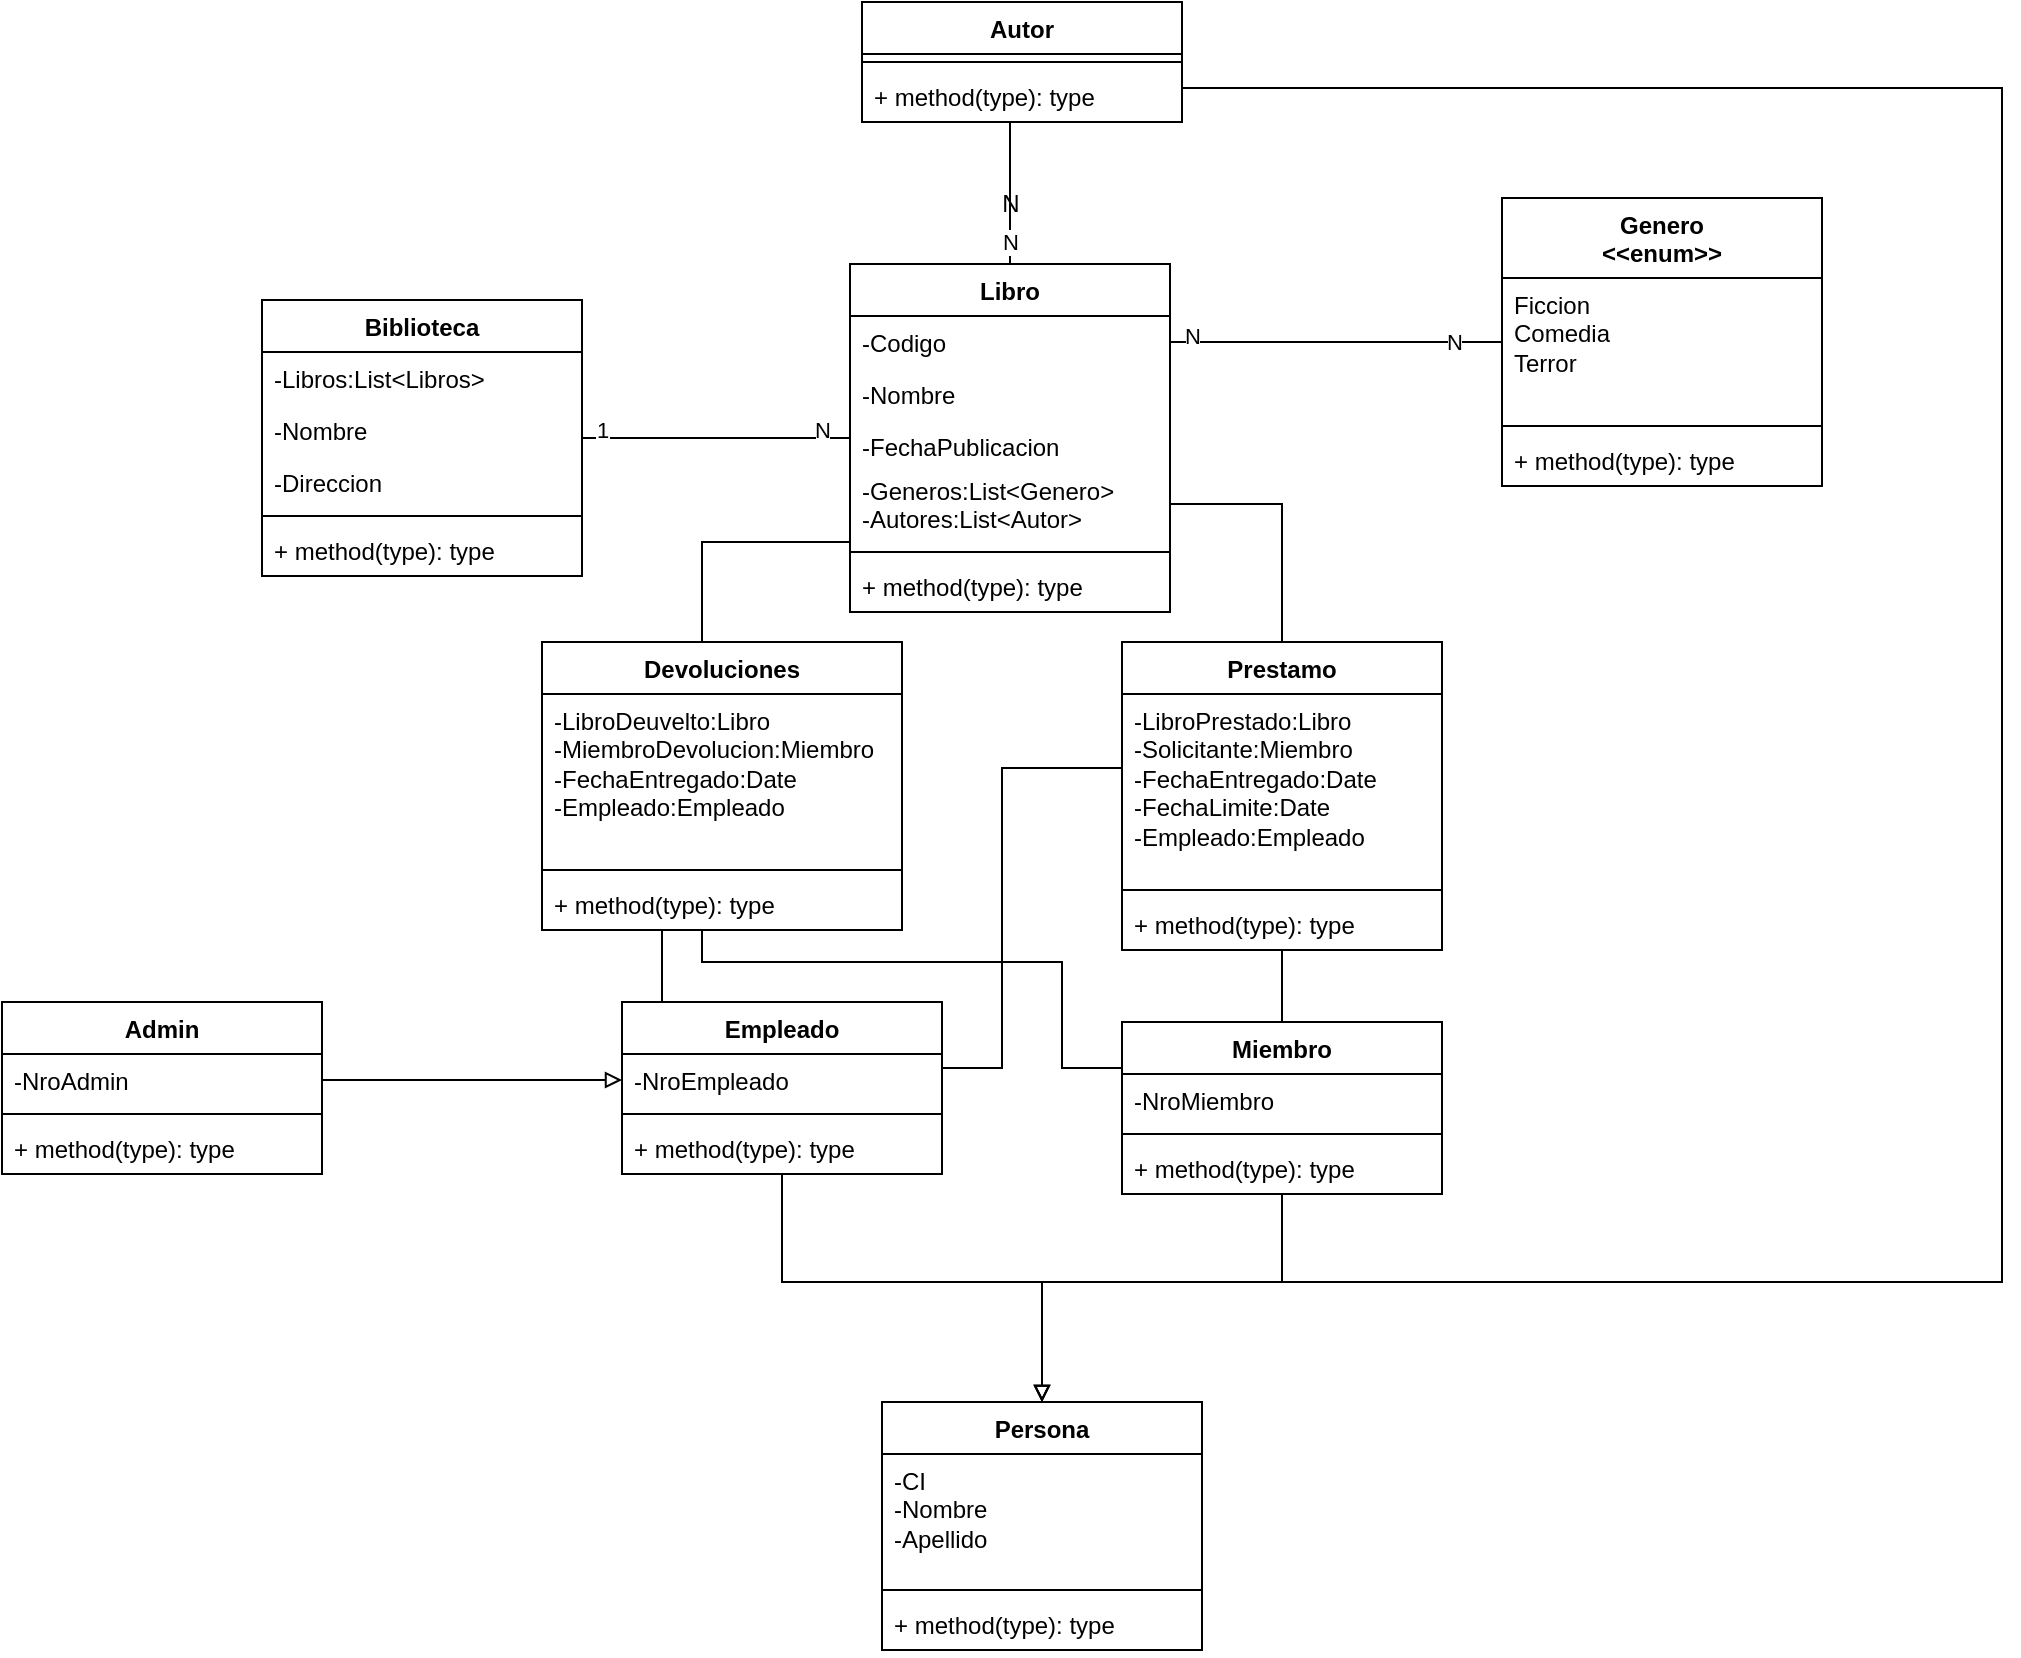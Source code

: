 <mxfile version="21.3.4" type="device">
  <diagram name="Ej1" id="omywmnUQrW2sfDem47yN">
    <mxGraphModel dx="2048" dy="1805" grid="1" gridSize="10" guides="1" tooltips="1" connect="1" arrows="1" fold="1" page="1" pageScale="1" pageWidth="827" pageHeight="1169" math="0" shadow="0">
      <root>
        <mxCell id="0" />
        <mxCell id="1" parent="0" />
        <mxCell id="4cb26tjFYuP7g8rkI_uQ-1" value="Biblioteca" style="swimlane;fontStyle=1;align=center;verticalAlign=top;childLayout=stackLayout;horizontal=1;startSize=26;horizontalStack=0;resizeParent=1;resizeParentMax=0;resizeLast=0;collapsible=1;marginBottom=0;whiteSpace=wrap;html=1;" vertex="1" parent="1">
          <mxGeometry x="40" y="99" width="160" height="138" as="geometry" />
        </mxCell>
        <mxCell id="4cb26tjFYuP7g8rkI_uQ-2" value="-Libros:List&amp;lt;Libros&amp;gt;" style="text;strokeColor=none;fillColor=none;align=left;verticalAlign=top;spacingLeft=4;spacingRight=4;overflow=hidden;rotatable=0;points=[[0,0.5],[1,0.5]];portConstraint=eastwest;whiteSpace=wrap;html=1;" vertex="1" parent="4cb26tjFYuP7g8rkI_uQ-1">
          <mxGeometry y="26" width="160" height="26" as="geometry" />
        </mxCell>
        <mxCell id="4cb26tjFYuP7g8rkI_uQ-62" value="-Nombre" style="text;strokeColor=none;fillColor=none;align=left;verticalAlign=top;spacingLeft=4;spacingRight=4;overflow=hidden;rotatable=0;points=[[0,0.5],[1,0.5]];portConstraint=eastwest;whiteSpace=wrap;html=1;" vertex="1" parent="4cb26tjFYuP7g8rkI_uQ-1">
          <mxGeometry y="52" width="160" height="26" as="geometry" />
        </mxCell>
        <mxCell id="4cb26tjFYuP7g8rkI_uQ-63" value="-Direccion" style="text;strokeColor=none;fillColor=none;align=left;verticalAlign=top;spacingLeft=4;spacingRight=4;overflow=hidden;rotatable=0;points=[[0,0.5],[1,0.5]];portConstraint=eastwest;whiteSpace=wrap;html=1;" vertex="1" parent="4cb26tjFYuP7g8rkI_uQ-1">
          <mxGeometry y="78" width="160" height="26" as="geometry" />
        </mxCell>
        <mxCell id="4cb26tjFYuP7g8rkI_uQ-3" value="" style="line;strokeWidth=1;fillColor=none;align=left;verticalAlign=middle;spacingTop=-1;spacingLeft=3;spacingRight=3;rotatable=0;labelPosition=right;points=[];portConstraint=eastwest;strokeColor=inherit;" vertex="1" parent="4cb26tjFYuP7g8rkI_uQ-1">
          <mxGeometry y="104" width="160" height="8" as="geometry" />
        </mxCell>
        <mxCell id="4cb26tjFYuP7g8rkI_uQ-4" value="+ method(type): type" style="text;strokeColor=none;fillColor=none;align=left;verticalAlign=top;spacingLeft=4;spacingRight=4;overflow=hidden;rotatable=0;points=[[0,0.5],[1,0.5]];portConstraint=eastwest;whiteSpace=wrap;html=1;" vertex="1" parent="4cb26tjFYuP7g8rkI_uQ-1">
          <mxGeometry y="112" width="160" height="26" as="geometry" />
        </mxCell>
        <mxCell id="4cb26tjFYuP7g8rkI_uQ-5" value="" style="html=1;verticalAlign=bottom;labelBackgroundColor=none;endArrow=none;endFill=0;rounded=0;" edge="1" parent="1" source="4cb26tjFYuP7g8rkI_uQ-1" target="4cb26tjFYuP7g8rkI_uQ-7">
          <mxGeometry width="160" relative="1" as="geometry">
            <mxPoint x="200" y="192.5" as="sourcePoint" />
            <mxPoint x="290" y="120" as="targetPoint" />
            <Array as="points" />
          </mxGeometry>
        </mxCell>
        <mxCell id="4cb26tjFYuP7g8rkI_uQ-58" value="N" style="edgeLabel;html=1;align=center;verticalAlign=middle;resizable=0;points=[];" vertex="1" connectable="0" parent="4cb26tjFYuP7g8rkI_uQ-5">
          <mxGeometry x="-0.373" y="1" relative="1" as="geometry">
            <mxPoint x="78" y="-3" as="offset" />
          </mxGeometry>
        </mxCell>
        <mxCell id="4cb26tjFYuP7g8rkI_uQ-59" value="1" style="edgeLabel;html=1;align=center;verticalAlign=middle;resizable=0;points=[];" vertex="1" connectable="0" parent="4cb26tjFYuP7g8rkI_uQ-5">
          <mxGeometry x="0.612" y="4" relative="1" as="geometry">
            <mxPoint x="-98" as="offset" />
          </mxGeometry>
        </mxCell>
        <mxCell id="4cb26tjFYuP7g8rkI_uQ-44" value="N" style="edgeStyle=orthogonalEdgeStyle;rounded=0;orthogonalLoop=1;jettySize=auto;html=1;endArrow=none;endFill=0;" edge="1" parent="1" source="4cb26tjFYuP7g8rkI_uQ-7" target="4cb26tjFYuP7g8rkI_uQ-11">
          <mxGeometry x="-0.682" relative="1" as="geometry">
            <Array as="points">
              <mxPoint x="414" y="70" />
              <mxPoint x="414" y="70" />
            </Array>
            <mxPoint as="offset" />
          </mxGeometry>
        </mxCell>
        <mxCell id="4cb26tjFYuP7g8rkI_uQ-53" style="edgeStyle=orthogonalEdgeStyle;rounded=0;orthogonalLoop=1;jettySize=auto;html=1;endArrow=none;endFill=0;" edge="1" parent="1" source="4cb26tjFYuP7g8rkI_uQ-7" target="4cb26tjFYuP7g8rkI_uQ-35">
          <mxGeometry relative="1" as="geometry">
            <Array as="points">
              <mxPoint x="260" y="220" />
            </Array>
          </mxGeometry>
        </mxCell>
        <mxCell id="4cb26tjFYuP7g8rkI_uQ-7" value="Libro" style="swimlane;fontStyle=1;align=center;verticalAlign=top;childLayout=stackLayout;horizontal=1;startSize=26;horizontalStack=0;resizeParent=1;resizeParentMax=0;resizeLast=0;collapsible=1;marginBottom=0;whiteSpace=wrap;html=1;" vertex="1" parent="1">
          <mxGeometry x="334" y="81" width="160" height="174" as="geometry" />
        </mxCell>
        <mxCell id="4cb26tjFYuP7g8rkI_uQ-8" value="-Codigo" style="text;strokeColor=none;fillColor=none;align=left;verticalAlign=top;spacingLeft=4;spacingRight=4;overflow=hidden;rotatable=0;points=[[0,0.5],[1,0.5]];portConstraint=eastwest;whiteSpace=wrap;html=1;" vertex="1" parent="4cb26tjFYuP7g8rkI_uQ-7">
          <mxGeometry y="26" width="160" height="26" as="geometry" />
        </mxCell>
        <mxCell id="4cb26tjFYuP7g8rkI_uQ-60" value="-Nombre" style="text;strokeColor=none;fillColor=none;align=left;verticalAlign=top;spacingLeft=4;spacingRight=4;overflow=hidden;rotatable=0;points=[[0,0.5],[1,0.5]];portConstraint=eastwest;whiteSpace=wrap;html=1;" vertex="1" parent="4cb26tjFYuP7g8rkI_uQ-7">
          <mxGeometry y="52" width="160" height="26" as="geometry" />
        </mxCell>
        <mxCell id="4cb26tjFYuP7g8rkI_uQ-61" value="-FechaPublicacion" style="text;strokeColor=none;fillColor=none;align=left;verticalAlign=top;spacingLeft=4;spacingRight=4;overflow=hidden;rotatable=0;points=[[0,0.5],[1,0.5]];portConstraint=eastwest;whiteSpace=wrap;html=1;" vertex="1" parent="4cb26tjFYuP7g8rkI_uQ-7">
          <mxGeometry y="78" width="160" height="22" as="geometry" />
        </mxCell>
        <mxCell id="4cb26tjFYuP7g8rkI_uQ-67" value="-Generos:List&amp;lt;Genero&amp;gt;&lt;br&gt;-Autores:List&amp;lt;Autor&amp;gt;" style="text;strokeColor=none;fillColor=none;align=left;verticalAlign=top;spacingLeft=4;spacingRight=4;overflow=hidden;rotatable=0;points=[[0,0.5],[1,0.5]];portConstraint=eastwest;whiteSpace=wrap;html=1;" vertex="1" parent="4cb26tjFYuP7g8rkI_uQ-7">
          <mxGeometry y="100" width="160" height="40" as="geometry" />
        </mxCell>
        <mxCell id="4cb26tjFYuP7g8rkI_uQ-9" value="" style="line;strokeWidth=1;fillColor=none;align=left;verticalAlign=middle;spacingTop=-1;spacingLeft=3;spacingRight=3;rotatable=0;labelPosition=right;points=[];portConstraint=eastwest;strokeColor=inherit;" vertex="1" parent="4cb26tjFYuP7g8rkI_uQ-7">
          <mxGeometry y="140" width="160" height="8" as="geometry" />
        </mxCell>
        <mxCell id="4cb26tjFYuP7g8rkI_uQ-10" value="+ method(type): type" style="text;strokeColor=none;fillColor=none;align=left;verticalAlign=top;spacingLeft=4;spacingRight=4;overflow=hidden;rotatable=0;points=[[0,0.5],[1,0.5]];portConstraint=eastwest;whiteSpace=wrap;html=1;" vertex="1" parent="4cb26tjFYuP7g8rkI_uQ-7">
          <mxGeometry y="148" width="160" height="26" as="geometry" />
        </mxCell>
        <mxCell id="4cb26tjFYuP7g8rkI_uQ-57" style="edgeStyle=orthogonalEdgeStyle;rounded=0;orthogonalLoop=1;jettySize=auto;html=1;endArrow=block;endFill=0;" edge="1" parent="1" source="4cb26tjFYuP7g8rkI_uQ-11" target="4cb26tjFYuP7g8rkI_uQ-19">
          <mxGeometry relative="1" as="geometry">
            <Array as="points">
              <mxPoint x="910" y="-7" />
              <mxPoint x="910" y="590" />
              <mxPoint x="430" y="590" />
            </Array>
          </mxGeometry>
        </mxCell>
        <mxCell id="4cb26tjFYuP7g8rkI_uQ-11" value="Autor" style="swimlane;fontStyle=1;align=center;verticalAlign=top;childLayout=stackLayout;horizontal=1;startSize=26;horizontalStack=0;resizeParent=1;resizeParentMax=0;resizeLast=0;collapsible=1;marginBottom=0;whiteSpace=wrap;html=1;" vertex="1" parent="1">
          <mxGeometry x="340" y="-50" width="160" height="60" as="geometry" />
        </mxCell>
        <mxCell id="4cb26tjFYuP7g8rkI_uQ-13" value="" style="line;strokeWidth=1;fillColor=none;align=left;verticalAlign=middle;spacingTop=-1;spacingLeft=3;spacingRight=3;rotatable=0;labelPosition=right;points=[];portConstraint=eastwest;strokeColor=inherit;" vertex="1" parent="4cb26tjFYuP7g8rkI_uQ-11">
          <mxGeometry y="26" width="160" height="8" as="geometry" />
        </mxCell>
        <mxCell id="4cb26tjFYuP7g8rkI_uQ-14" value="+ method(type): type" style="text;strokeColor=none;fillColor=none;align=left;verticalAlign=top;spacingLeft=4;spacingRight=4;overflow=hidden;rotatable=0;points=[[0,0.5],[1,0.5]];portConstraint=eastwest;whiteSpace=wrap;html=1;" vertex="1" parent="4cb26tjFYuP7g8rkI_uQ-11">
          <mxGeometry y="34" width="160" height="26" as="geometry" />
        </mxCell>
        <mxCell id="4cb26tjFYuP7g8rkI_uQ-15" value="Genero&lt;br&gt;&amp;lt;&amp;lt;enum&amp;gt;&amp;gt;" style="swimlane;fontStyle=1;align=center;verticalAlign=top;childLayout=stackLayout;horizontal=1;startSize=40;horizontalStack=0;resizeParent=1;resizeParentMax=0;resizeLast=0;collapsible=1;marginBottom=0;whiteSpace=wrap;html=1;" vertex="1" parent="1">
          <mxGeometry x="660" y="48" width="160" height="144" as="geometry" />
        </mxCell>
        <mxCell id="4cb26tjFYuP7g8rkI_uQ-16" value="Ficcion&lt;br&gt;Comedia&lt;br&gt;Terror&lt;br&gt;" style="text;strokeColor=none;fillColor=none;align=left;verticalAlign=top;spacingLeft=4;spacingRight=4;overflow=hidden;rotatable=0;points=[[0,0.5],[1,0.5]];portConstraint=eastwest;whiteSpace=wrap;html=1;" vertex="1" parent="4cb26tjFYuP7g8rkI_uQ-15">
          <mxGeometry y="40" width="160" height="70" as="geometry" />
        </mxCell>
        <mxCell id="4cb26tjFYuP7g8rkI_uQ-17" value="" style="line;strokeWidth=1;fillColor=none;align=left;verticalAlign=middle;spacingTop=-1;spacingLeft=3;spacingRight=3;rotatable=0;labelPosition=right;points=[];portConstraint=eastwest;strokeColor=inherit;" vertex="1" parent="4cb26tjFYuP7g8rkI_uQ-15">
          <mxGeometry y="110" width="160" height="8" as="geometry" />
        </mxCell>
        <mxCell id="4cb26tjFYuP7g8rkI_uQ-18" value="+ method(type): type" style="text;strokeColor=none;fillColor=none;align=left;verticalAlign=top;spacingLeft=4;spacingRight=4;overflow=hidden;rotatable=0;points=[[0,0.5],[1,0.5]];portConstraint=eastwest;whiteSpace=wrap;html=1;" vertex="1" parent="4cb26tjFYuP7g8rkI_uQ-15">
          <mxGeometry y="118" width="160" height="26" as="geometry" />
        </mxCell>
        <mxCell id="4cb26tjFYuP7g8rkI_uQ-19" value="Persona" style="swimlane;fontStyle=1;align=center;verticalAlign=top;childLayout=stackLayout;horizontal=1;startSize=26;horizontalStack=0;resizeParent=1;resizeParentMax=0;resizeLast=0;collapsible=1;marginBottom=0;whiteSpace=wrap;html=1;" vertex="1" parent="1">
          <mxGeometry x="350" y="650" width="160" height="124" as="geometry" />
        </mxCell>
        <mxCell id="4cb26tjFYuP7g8rkI_uQ-20" value="-CI&lt;br&gt;-Nombre&lt;br&gt;-Apellido" style="text;strokeColor=none;fillColor=none;align=left;verticalAlign=top;spacingLeft=4;spacingRight=4;overflow=hidden;rotatable=0;points=[[0,0.5],[1,0.5]];portConstraint=eastwest;whiteSpace=wrap;html=1;" vertex="1" parent="4cb26tjFYuP7g8rkI_uQ-19">
          <mxGeometry y="26" width="160" height="64" as="geometry" />
        </mxCell>
        <mxCell id="4cb26tjFYuP7g8rkI_uQ-21" value="" style="line;strokeWidth=1;fillColor=none;align=left;verticalAlign=middle;spacingTop=-1;spacingLeft=3;spacingRight=3;rotatable=0;labelPosition=right;points=[];portConstraint=eastwest;strokeColor=inherit;" vertex="1" parent="4cb26tjFYuP7g8rkI_uQ-19">
          <mxGeometry y="90" width="160" height="8" as="geometry" />
        </mxCell>
        <mxCell id="4cb26tjFYuP7g8rkI_uQ-22" value="+ method(type): type" style="text;strokeColor=none;fillColor=none;align=left;verticalAlign=top;spacingLeft=4;spacingRight=4;overflow=hidden;rotatable=0;points=[[0,0.5],[1,0.5]];portConstraint=eastwest;whiteSpace=wrap;html=1;" vertex="1" parent="4cb26tjFYuP7g8rkI_uQ-19">
          <mxGeometry y="98" width="160" height="26" as="geometry" />
        </mxCell>
        <mxCell id="4cb26tjFYuP7g8rkI_uQ-49" style="edgeStyle=orthogonalEdgeStyle;rounded=0;orthogonalLoop=1;jettySize=auto;html=1;endArrow=none;endFill=0;" edge="1" parent="1" source="4cb26tjFYuP7g8rkI_uQ-23" target="4cb26tjFYuP7g8rkI_uQ-35">
          <mxGeometry relative="1" as="geometry">
            <Array as="points">
              <mxPoint x="440" y="483" />
              <mxPoint x="440" y="430" />
              <mxPoint x="260" y="430" />
            </Array>
          </mxGeometry>
        </mxCell>
        <mxCell id="4cb26tjFYuP7g8rkI_uQ-56" style="edgeStyle=orthogonalEdgeStyle;rounded=0;orthogonalLoop=1;jettySize=auto;html=1;endArrow=block;endFill=0;" edge="1" parent="1" source="4cb26tjFYuP7g8rkI_uQ-23" target="4cb26tjFYuP7g8rkI_uQ-19">
          <mxGeometry relative="1" as="geometry">
            <Array as="points">
              <mxPoint x="550" y="590" />
              <mxPoint x="430" y="590" />
            </Array>
          </mxGeometry>
        </mxCell>
        <mxCell id="4cb26tjFYuP7g8rkI_uQ-23" value="Miembro" style="swimlane;fontStyle=1;align=center;verticalAlign=top;childLayout=stackLayout;horizontal=1;startSize=26;horizontalStack=0;resizeParent=1;resizeParentMax=0;resizeLast=0;collapsible=1;marginBottom=0;whiteSpace=wrap;html=1;" vertex="1" parent="1">
          <mxGeometry x="470" y="460" width="160" height="86" as="geometry" />
        </mxCell>
        <mxCell id="4cb26tjFYuP7g8rkI_uQ-24" value="-NroMiembro" style="text;strokeColor=none;fillColor=none;align=left;verticalAlign=top;spacingLeft=4;spacingRight=4;overflow=hidden;rotatable=0;points=[[0,0.5],[1,0.5]];portConstraint=eastwest;whiteSpace=wrap;html=1;" vertex="1" parent="4cb26tjFYuP7g8rkI_uQ-23">
          <mxGeometry y="26" width="160" height="26" as="geometry" />
        </mxCell>
        <mxCell id="4cb26tjFYuP7g8rkI_uQ-25" value="" style="line;strokeWidth=1;fillColor=none;align=left;verticalAlign=middle;spacingTop=-1;spacingLeft=3;spacingRight=3;rotatable=0;labelPosition=right;points=[];portConstraint=eastwest;strokeColor=inherit;" vertex="1" parent="4cb26tjFYuP7g8rkI_uQ-23">
          <mxGeometry y="52" width="160" height="8" as="geometry" />
        </mxCell>
        <mxCell id="4cb26tjFYuP7g8rkI_uQ-26" value="+ method(type): type" style="text;strokeColor=none;fillColor=none;align=left;verticalAlign=top;spacingLeft=4;spacingRight=4;overflow=hidden;rotatable=0;points=[[0,0.5],[1,0.5]];portConstraint=eastwest;whiteSpace=wrap;html=1;" vertex="1" parent="4cb26tjFYuP7g8rkI_uQ-23">
          <mxGeometry y="60" width="160" height="26" as="geometry" />
        </mxCell>
        <mxCell id="4cb26tjFYuP7g8rkI_uQ-47" style="edgeStyle=orthogonalEdgeStyle;rounded=0;orthogonalLoop=1;jettySize=auto;html=1;endArrow=none;endFill=0;" edge="1" parent="1" source="4cb26tjFYuP7g8rkI_uQ-27" target="4cb26tjFYuP7g8rkI_uQ-23">
          <mxGeometry relative="1" as="geometry" />
        </mxCell>
        <mxCell id="4cb26tjFYuP7g8rkI_uQ-27" value="Prestamo" style="swimlane;fontStyle=1;align=center;verticalAlign=top;childLayout=stackLayout;horizontal=1;startSize=26;horizontalStack=0;resizeParent=1;resizeParentMax=0;resizeLast=0;collapsible=1;marginBottom=0;whiteSpace=wrap;html=1;" vertex="1" parent="1">
          <mxGeometry x="470" y="270" width="160" height="154" as="geometry" />
        </mxCell>
        <mxCell id="4cb26tjFYuP7g8rkI_uQ-28" value="-LibroPrestado:Libro&lt;br&gt;-Solicitante:Miembro&lt;br&gt;-FechaEntregado:Date&lt;br&gt;-FechaLimite:Date&lt;br&gt;-Empleado:Empleado" style="text;strokeColor=none;fillColor=none;align=left;verticalAlign=top;spacingLeft=4;spacingRight=4;overflow=hidden;rotatable=0;points=[[0,0.5],[1,0.5]];portConstraint=eastwest;whiteSpace=wrap;html=1;" vertex="1" parent="4cb26tjFYuP7g8rkI_uQ-27">
          <mxGeometry y="26" width="160" height="94" as="geometry" />
        </mxCell>
        <mxCell id="4cb26tjFYuP7g8rkI_uQ-29" value="" style="line;strokeWidth=1;fillColor=none;align=left;verticalAlign=middle;spacingTop=-1;spacingLeft=3;spacingRight=3;rotatable=0;labelPosition=right;points=[];portConstraint=eastwest;strokeColor=inherit;" vertex="1" parent="4cb26tjFYuP7g8rkI_uQ-27">
          <mxGeometry y="120" width="160" height="8" as="geometry" />
        </mxCell>
        <mxCell id="4cb26tjFYuP7g8rkI_uQ-30" value="+ method(type): type" style="text;strokeColor=none;fillColor=none;align=left;verticalAlign=top;spacingLeft=4;spacingRight=4;overflow=hidden;rotatable=0;points=[[0,0.5],[1,0.5]];portConstraint=eastwest;whiteSpace=wrap;html=1;" vertex="1" parent="4cb26tjFYuP7g8rkI_uQ-27">
          <mxGeometry y="128" width="160" height="26" as="geometry" />
        </mxCell>
        <mxCell id="4cb26tjFYuP7g8rkI_uQ-48" style="edgeStyle=orthogonalEdgeStyle;rounded=0;orthogonalLoop=1;jettySize=auto;html=1;endArrow=none;endFill=0;" edge="1" parent="1" source="4cb26tjFYuP7g8rkI_uQ-31" target="4cb26tjFYuP7g8rkI_uQ-27">
          <mxGeometry relative="1" as="geometry">
            <Array as="points">
              <mxPoint x="410" y="483" />
              <mxPoint x="410" y="333" />
            </Array>
          </mxGeometry>
        </mxCell>
        <mxCell id="4cb26tjFYuP7g8rkI_uQ-50" style="edgeStyle=orthogonalEdgeStyle;rounded=0;orthogonalLoop=1;jettySize=auto;html=1;endArrow=none;endFill=0;" edge="1" parent="1" source="4cb26tjFYuP7g8rkI_uQ-31" target="4cb26tjFYuP7g8rkI_uQ-35">
          <mxGeometry relative="1" as="geometry">
            <Array as="points">
              <mxPoint x="240" y="420" />
              <mxPoint x="240" y="420" />
            </Array>
          </mxGeometry>
        </mxCell>
        <mxCell id="4cb26tjFYuP7g8rkI_uQ-55" style="edgeStyle=orthogonalEdgeStyle;rounded=0;orthogonalLoop=1;jettySize=auto;html=1;endArrow=block;endFill=0;" edge="1" parent="1" source="4cb26tjFYuP7g8rkI_uQ-31" target="4cb26tjFYuP7g8rkI_uQ-19">
          <mxGeometry relative="1" as="geometry">
            <Array as="points">
              <mxPoint x="300" y="590" />
              <mxPoint x="430" y="590" />
            </Array>
          </mxGeometry>
        </mxCell>
        <mxCell id="4cb26tjFYuP7g8rkI_uQ-31" value="Empleado" style="swimlane;fontStyle=1;align=center;verticalAlign=top;childLayout=stackLayout;horizontal=1;startSize=26;horizontalStack=0;resizeParent=1;resizeParentMax=0;resizeLast=0;collapsible=1;marginBottom=0;whiteSpace=wrap;html=1;" vertex="1" parent="1">
          <mxGeometry x="220" y="450" width="160" height="86" as="geometry" />
        </mxCell>
        <mxCell id="4cb26tjFYuP7g8rkI_uQ-32" value="-NroEmpleado" style="text;strokeColor=none;fillColor=none;align=left;verticalAlign=top;spacingLeft=4;spacingRight=4;overflow=hidden;rotatable=0;points=[[0,0.5],[1,0.5]];portConstraint=eastwest;whiteSpace=wrap;html=1;" vertex="1" parent="4cb26tjFYuP7g8rkI_uQ-31">
          <mxGeometry y="26" width="160" height="26" as="geometry" />
        </mxCell>
        <mxCell id="4cb26tjFYuP7g8rkI_uQ-33" value="" style="line;strokeWidth=1;fillColor=none;align=left;verticalAlign=middle;spacingTop=-1;spacingLeft=3;spacingRight=3;rotatable=0;labelPosition=right;points=[];portConstraint=eastwest;strokeColor=inherit;" vertex="1" parent="4cb26tjFYuP7g8rkI_uQ-31">
          <mxGeometry y="52" width="160" height="8" as="geometry" />
        </mxCell>
        <mxCell id="4cb26tjFYuP7g8rkI_uQ-34" value="+ method(type): type" style="text;strokeColor=none;fillColor=none;align=left;verticalAlign=top;spacingLeft=4;spacingRight=4;overflow=hidden;rotatable=0;points=[[0,0.5],[1,0.5]];portConstraint=eastwest;whiteSpace=wrap;html=1;" vertex="1" parent="4cb26tjFYuP7g8rkI_uQ-31">
          <mxGeometry y="60" width="160" height="26" as="geometry" />
        </mxCell>
        <mxCell id="4cb26tjFYuP7g8rkI_uQ-35" value="Devoluciones" style="swimlane;fontStyle=1;align=center;verticalAlign=top;childLayout=stackLayout;horizontal=1;startSize=26;horizontalStack=0;resizeParent=1;resizeParentMax=0;resizeLast=0;collapsible=1;marginBottom=0;whiteSpace=wrap;html=1;" vertex="1" parent="1">
          <mxGeometry x="180" y="270" width="180" height="144" as="geometry" />
        </mxCell>
        <mxCell id="4cb26tjFYuP7g8rkI_uQ-36" value="-LibroDeuvelto:Libro&lt;br style=&quot;border-color: var(--border-color);&quot;&gt;-MiembroDevolucion:Miembro&lt;br style=&quot;border-color: var(--border-color);&quot;&gt;-FechaEntregado:Date&lt;br style=&quot;border-color: var(--border-color);&quot;&gt;-Empleado:Empleado" style="text;strokeColor=none;fillColor=none;align=left;verticalAlign=top;spacingLeft=4;spacingRight=4;overflow=hidden;rotatable=0;points=[[0,0.5],[1,0.5]];portConstraint=eastwest;whiteSpace=wrap;html=1;" vertex="1" parent="4cb26tjFYuP7g8rkI_uQ-35">
          <mxGeometry y="26" width="180" height="84" as="geometry" />
        </mxCell>
        <mxCell id="4cb26tjFYuP7g8rkI_uQ-37" value="" style="line;strokeWidth=1;fillColor=none;align=left;verticalAlign=middle;spacingTop=-1;spacingLeft=3;spacingRight=3;rotatable=0;labelPosition=right;points=[];portConstraint=eastwest;strokeColor=inherit;" vertex="1" parent="4cb26tjFYuP7g8rkI_uQ-35">
          <mxGeometry y="110" width="180" height="8" as="geometry" />
        </mxCell>
        <mxCell id="4cb26tjFYuP7g8rkI_uQ-38" value="+ method(type): type" style="text;strokeColor=none;fillColor=none;align=left;verticalAlign=top;spacingLeft=4;spacingRight=4;overflow=hidden;rotatable=0;points=[[0,0.5],[1,0.5]];portConstraint=eastwest;whiteSpace=wrap;html=1;" vertex="1" parent="4cb26tjFYuP7g8rkI_uQ-35">
          <mxGeometry y="118" width="180" height="26" as="geometry" />
        </mxCell>
        <mxCell id="4cb26tjFYuP7g8rkI_uQ-39" value="Admin" style="swimlane;fontStyle=1;align=center;verticalAlign=top;childLayout=stackLayout;horizontal=1;startSize=26;horizontalStack=0;resizeParent=1;resizeParentMax=0;resizeLast=0;collapsible=1;marginBottom=0;whiteSpace=wrap;html=1;" vertex="1" parent="1">
          <mxGeometry x="-90" y="450" width="160" height="86" as="geometry" />
        </mxCell>
        <mxCell id="4cb26tjFYuP7g8rkI_uQ-40" value="-NroAdmin" style="text;strokeColor=none;fillColor=none;align=left;verticalAlign=top;spacingLeft=4;spacingRight=4;overflow=hidden;rotatable=0;points=[[0,0.5],[1,0.5]];portConstraint=eastwest;whiteSpace=wrap;html=1;" vertex="1" parent="4cb26tjFYuP7g8rkI_uQ-39">
          <mxGeometry y="26" width="160" height="26" as="geometry" />
        </mxCell>
        <mxCell id="4cb26tjFYuP7g8rkI_uQ-41" value="" style="line;strokeWidth=1;fillColor=none;align=left;verticalAlign=middle;spacingTop=-1;spacingLeft=3;spacingRight=3;rotatable=0;labelPosition=right;points=[];portConstraint=eastwest;strokeColor=inherit;" vertex="1" parent="4cb26tjFYuP7g8rkI_uQ-39">
          <mxGeometry y="52" width="160" height="8" as="geometry" />
        </mxCell>
        <mxCell id="4cb26tjFYuP7g8rkI_uQ-42" value="+ method(type): type" style="text;strokeColor=none;fillColor=none;align=left;verticalAlign=top;spacingLeft=4;spacingRight=4;overflow=hidden;rotatable=0;points=[[0,0.5],[1,0.5]];portConstraint=eastwest;whiteSpace=wrap;html=1;" vertex="1" parent="4cb26tjFYuP7g8rkI_uQ-39">
          <mxGeometry y="60" width="160" height="26" as="geometry" />
        </mxCell>
        <mxCell id="4cb26tjFYuP7g8rkI_uQ-43" style="edgeStyle=orthogonalEdgeStyle;rounded=0;orthogonalLoop=1;jettySize=auto;html=1;endArrow=none;endFill=0;" edge="1" parent="1" source="4cb26tjFYuP7g8rkI_uQ-8" target="4cb26tjFYuP7g8rkI_uQ-15">
          <mxGeometry relative="1" as="geometry" />
        </mxCell>
        <mxCell id="4cb26tjFYuP7g8rkI_uQ-64" value="N" style="edgeLabel;html=1;align=center;verticalAlign=middle;resizable=0;points=[];" vertex="1" connectable="0" parent="4cb26tjFYuP7g8rkI_uQ-43">
          <mxGeometry x="0.707" relative="1" as="geometry">
            <mxPoint as="offset" />
          </mxGeometry>
        </mxCell>
        <mxCell id="4cb26tjFYuP7g8rkI_uQ-65" value="N" style="edgeLabel;html=1;align=center;verticalAlign=middle;resizable=0;points=[];" vertex="1" connectable="0" parent="4cb26tjFYuP7g8rkI_uQ-43">
          <mxGeometry x="-0.7" y="-4" relative="1" as="geometry">
            <mxPoint x="-14" y="-7" as="offset" />
          </mxGeometry>
        </mxCell>
        <mxCell id="4cb26tjFYuP7g8rkI_uQ-45" style="edgeStyle=orthogonalEdgeStyle;rounded=0;orthogonalLoop=1;jettySize=auto;html=1;entryX=0.5;entryY=0;entryDx=0;entryDy=0;endArrow=none;endFill=0;exitX=1;exitY=0.5;exitDx=0;exitDy=0;" edge="1" parent="1" source="4cb26tjFYuP7g8rkI_uQ-67" target="4cb26tjFYuP7g8rkI_uQ-27">
          <mxGeometry relative="1" as="geometry">
            <Array as="points">
              <mxPoint x="550" y="201" />
            </Array>
          </mxGeometry>
        </mxCell>
        <mxCell id="4cb26tjFYuP7g8rkI_uQ-51" style="edgeStyle=orthogonalEdgeStyle;rounded=0;orthogonalLoop=1;jettySize=auto;html=1;entryX=1;entryY=0.5;entryDx=0;entryDy=0;endArrow=none;endFill=0;startArrow=block;startFill=0;" edge="1" parent="1" source="4cb26tjFYuP7g8rkI_uQ-32" target="4cb26tjFYuP7g8rkI_uQ-40">
          <mxGeometry relative="1" as="geometry" />
        </mxCell>
        <mxCell id="4cb26tjFYuP7g8rkI_uQ-66" value="N" style="text;html=1;align=center;verticalAlign=middle;resizable=0;points=[];autosize=1;strokeColor=none;fillColor=none;" vertex="1" parent="1">
          <mxGeometry x="399" y="36" width="30" height="30" as="geometry" />
        </mxCell>
      </root>
    </mxGraphModel>
  </diagram>
</mxfile>
